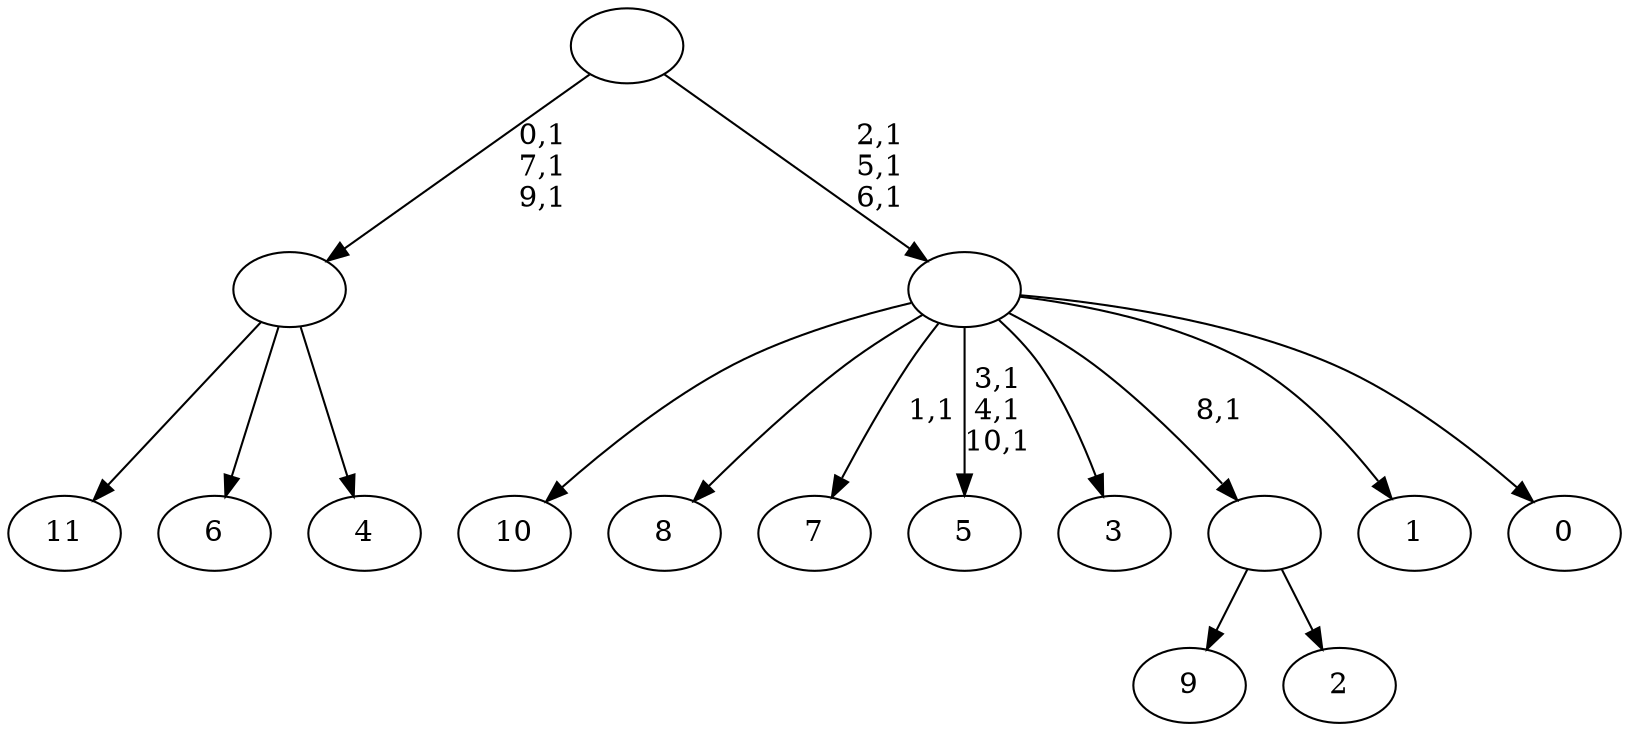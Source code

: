 digraph T {
	23 [label="11"]
	22 [label="10"]
	21 [label="9"]
	20 [label="8"]
	19 [label="7"]
	17 [label="6"]
	16 [label="5"]
	12 [label="4"]
	11 [label=""]
	8 [label="3"]
	7 [label="2"]
	6 [label=""]
	5 [label="1"]
	4 [label="0"]
	3 [label=""]
	0 [label=""]
	11 -> 23 [label=""]
	11 -> 17 [label=""]
	11 -> 12 [label=""]
	6 -> 21 [label=""]
	6 -> 7 [label=""]
	3 -> 16 [label="3,1\n4,1\n10,1"]
	3 -> 19 [label="1,1"]
	3 -> 22 [label=""]
	3 -> 20 [label=""]
	3 -> 8 [label=""]
	3 -> 6 [label="8,1"]
	3 -> 5 [label=""]
	3 -> 4 [label=""]
	0 -> 3 [label="2,1\n5,1\n6,1"]
	0 -> 11 [label="0,1\n7,1\n9,1"]
}
